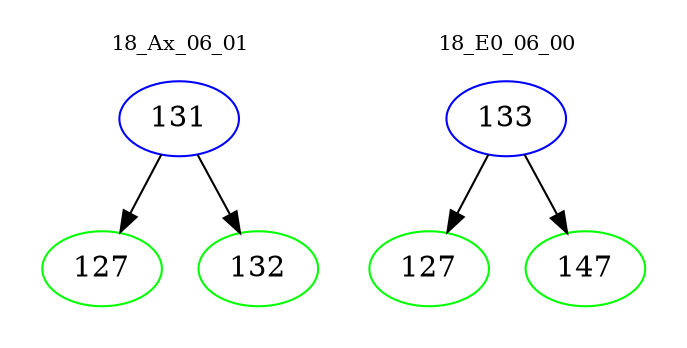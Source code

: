 digraph{
subgraph cluster_0 {
color = white
label = "18_Ax_06_01";
fontsize=10;
T0_131 [label="131", color="blue"]
T0_131 -> T0_127 [color="black"]
T0_127 [label="127", color="green"]
T0_131 -> T0_132 [color="black"]
T0_132 [label="132", color="green"]
}
subgraph cluster_1 {
color = white
label = "18_E0_06_00";
fontsize=10;
T1_133 [label="133", color="blue"]
T1_133 -> T1_127 [color="black"]
T1_127 [label="127", color="green"]
T1_133 -> T1_147 [color="black"]
T1_147 [label="147", color="green"]
}
}
